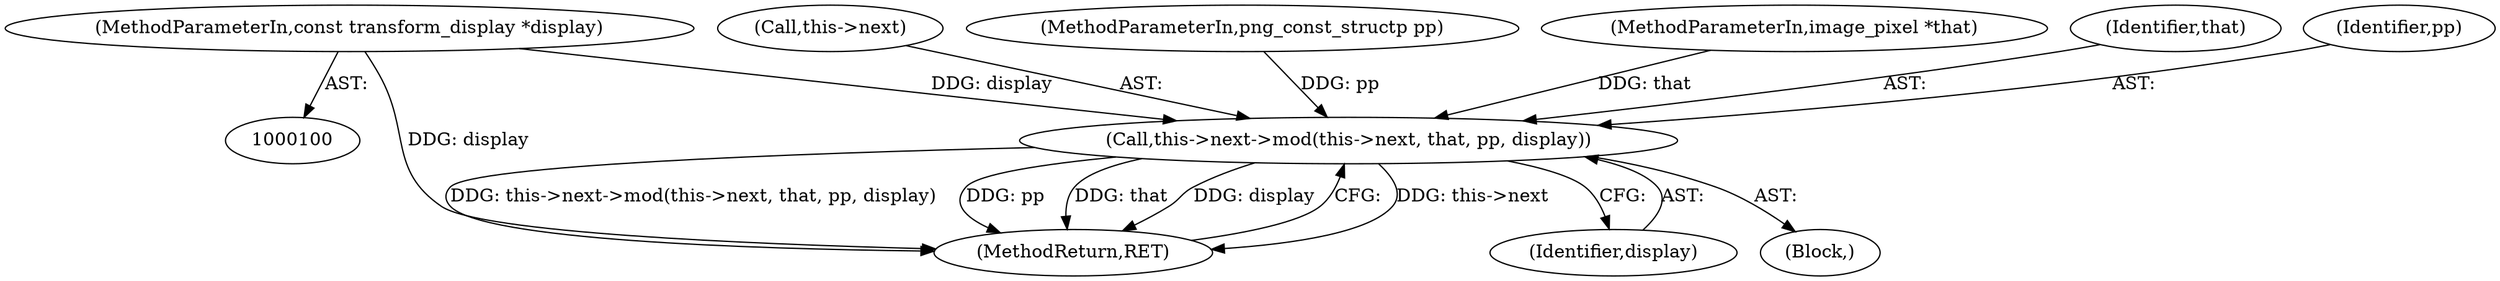 digraph "0_Android_9d4853418ab2f754c2b63e091c29c5529b8b86ca_86@pointer" {
"1000104" [label="(MethodParameterIn,const transform_display *display)"];
"1000139" [label="(Call,this->next->mod(this->next, that, pp, display))"];
"1000146" [label="(MethodReturn,RET)"];
"1000139" [label="(Call,this->next->mod(this->next, that, pp, display))"];
"1000104" [label="(MethodParameterIn,const transform_display *display)"];
"1000140" [label="(Call,this->next)"];
"1000145" [label="(Identifier,display)"];
"1000105" [label="(Block,)"];
"1000103" [label="(MethodParameterIn,png_const_structp pp)"];
"1000102" [label="(MethodParameterIn,image_pixel *that)"];
"1000143" [label="(Identifier,that)"];
"1000144" [label="(Identifier,pp)"];
"1000104" -> "1000100"  [label="AST: "];
"1000104" -> "1000146"  [label="DDG: display"];
"1000104" -> "1000139"  [label="DDG: display"];
"1000139" -> "1000105"  [label="AST: "];
"1000139" -> "1000145"  [label="CFG: "];
"1000140" -> "1000139"  [label="AST: "];
"1000143" -> "1000139"  [label="AST: "];
"1000144" -> "1000139"  [label="AST: "];
"1000145" -> "1000139"  [label="AST: "];
"1000146" -> "1000139"  [label="CFG: "];
"1000139" -> "1000146"  [label="DDG: this->next"];
"1000139" -> "1000146"  [label="DDG: this->next->mod(this->next, that, pp, display)"];
"1000139" -> "1000146"  [label="DDG: pp"];
"1000139" -> "1000146"  [label="DDG: that"];
"1000139" -> "1000146"  [label="DDG: display"];
"1000102" -> "1000139"  [label="DDG: that"];
"1000103" -> "1000139"  [label="DDG: pp"];
}
